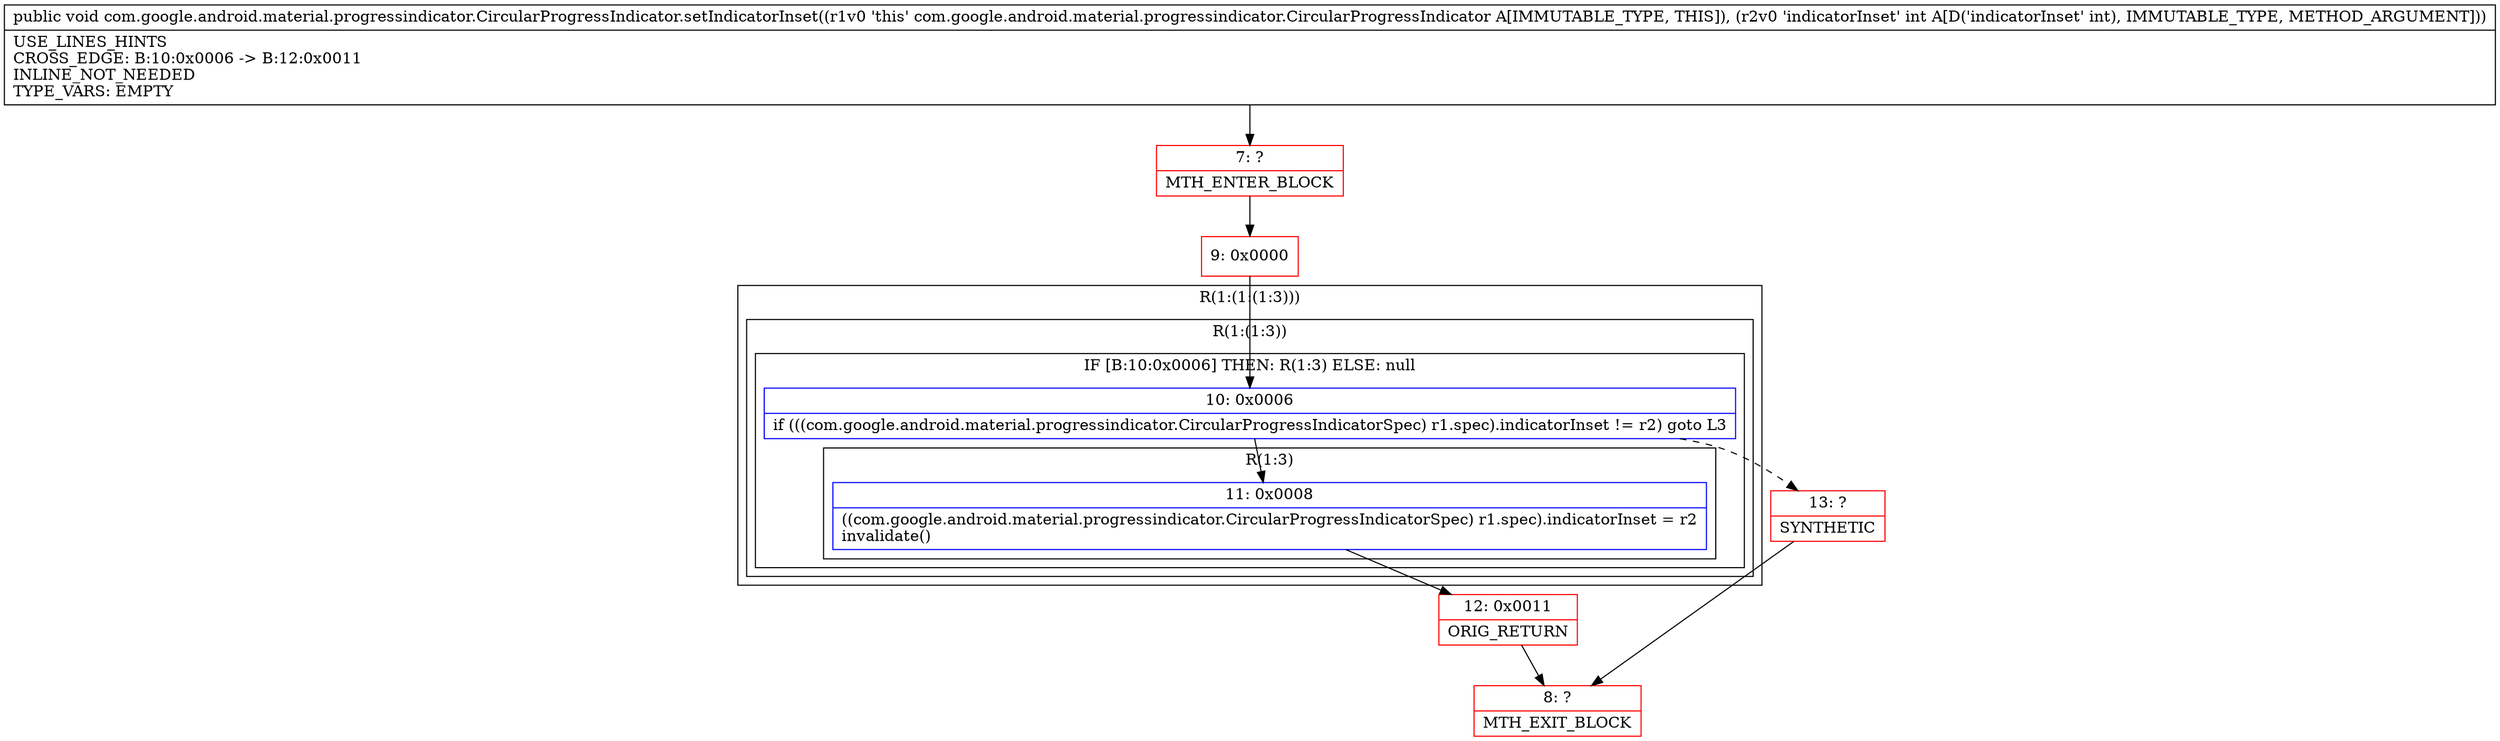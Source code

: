 digraph "CFG forcom.google.android.material.progressindicator.CircularProgressIndicator.setIndicatorInset(I)V" {
subgraph cluster_Region_2034182165 {
label = "R(1:(1:(1:3)))";
node [shape=record,color=blue];
subgraph cluster_Region_654402972 {
label = "R(1:(1:3))";
node [shape=record,color=blue];
subgraph cluster_IfRegion_527757097 {
label = "IF [B:10:0x0006] THEN: R(1:3) ELSE: null";
node [shape=record,color=blue];
Node_10 [shape=record,label="{10\:\ 0x0006|if (((com.google.android.material.progressindicator.CircularProgressIndicatorSpec) r1.spec).indicatorInset != r2) goto L3\l}"];
subgraph cluster_Region_1055707222 {
label = "R(1:3)";
node [shape=record,color=blue];
Node_11 [shape=record,label="{11\:\ 0x0008|((com.google.android.material.progressindicator.CircularProgressIndicatorSpec) r1.spec).indicatorInset = r2\linvalidate()\l}"];
}
}
}
}
Node_7 [shape=record,color=red,label="{7\:\ ?|MTH_ENTER_BLOCK\l}"];
Node_9 [shape=record,color=red,label="{9\:\ 0x0000}"];
Node_12 [shape=record,color=red,label="{12\:\ 0x0011|ORIG_RETURN\l}"];
Node_8 [shape=record,color=red,label="{8\:\ ?|MTH_EXIT_BLOCK\l}"];
Node_13 [shape=record,color=red,label="{13\:\ ?|SYNTHETIC\l}"];
MethodNode[shape=record,label="{public void com.google.android.material.progressindicator.CircularProgressIndicator.setIndicatorInset((r1v0 'this' com.google.android.material.progressindicator.CircularProgressIndicator A[IMMUTABLE_TYPE, THIS]), (r2v0 'indicatorInset' int A[D('indicatorInset' int), IMMUTABLE_TYPE, METHOD_ARGUMENT]))  | USE_LINES_HINTS\lCROSS_EDGE: B:10:0x0006 \-\> B:12:0x0011\lINLINE_NOT_NEEDED\lTYPE_VARS: EMPTY\l}"];
MethodNode -> Node_7;Node_10 -> Node_11;
Node_10 -> Node_13[style=dashed];
Node_11 -> Node_12;
Node_7 -> Node_9;
Node_9 -> Node_10;
Node_12 -> Node_8;
Node_13 -> Node_8;
}

